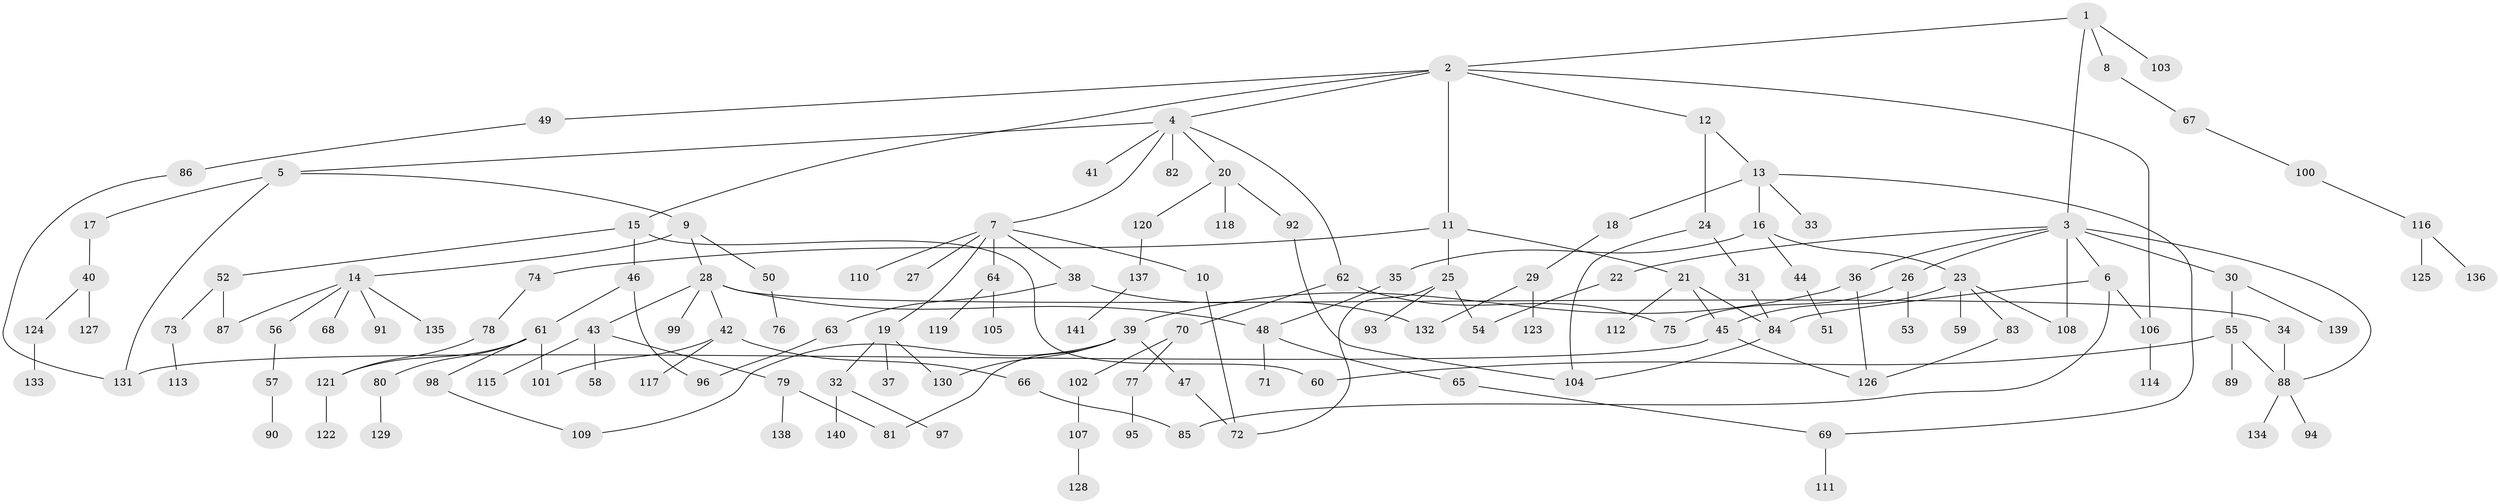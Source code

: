 // coarse degree distribution, {3: 0.20833333333333334, 7: 0.020833333333333332, 8: 0.020833333333333332, 6: 0.041666666666666664, 4: 0.08333333333333333, 2: 0.2708333333333333, 5: 0.041666666666666664, 1: 0.3125}
// Generated by graph-tools (version 1.1) at 2025/23/03/03/25 07:23:32]
// undirected, 141 vertices, 169 edges
graph export_dot {
graph [start="1"]
  node [color=gray90,style=filled];
  1;
  2;
  3;
  4;
  5;
  6;
  7;
  8;
  9;
  10;
  11;
  12;
  13;
  14;
  15;
  16;
  17;
  18;
  19;
  20;
  21;
  22;
  23;
  24;
  25;
  26;
  27;
  28;
  29;
  30;
  31;
  32;
  33;
  34;
  35;
  36;
  37;
  38;
  39;
  40;
  41;
  42;
  43;
  44;
  45;
  46;
  47;
  48;
  49;
  50;
  51;
  52;
  53;
  54;
  55;
  56;
  57;
  58;
  59;
  60;
  61;
  62;
  63;
  64;
  65;
  66;
  67;
  68;
  69;
  70;
  71;
  72;
  73;
  74;
  75;
  76;
  77;
  78;
  79;
  80;
  81;
  82;
  83;
  84;
  85;
  86;
  87;
  88;
  89;
  90;
  91;
  92;
  93;
  94;
  95;
  96;
  97;
  98;
  99;
  100;
  101;
  102;
  103;
  104;
  105;
  106;
  107;
  108;
  109;
  110;
  111;
  112;
  113;
  114;
  115;
  116;
  117;
  118;
  119;
  120;
  121;
  122;
  123;
  124;
  125;
  126;
  127;
  128;
  129;
  130;
  131;
  132;
  133;
  134;
  135;
  136;
  137;
  138;
  139;
  140;
  141;
  1 -- 2;
  1 -- 3;
  1 -- 8;
  1 -- 103;
  2 -- 4;
  2 -- 11;
  2 -- 12;
  2 -- 15;
  2 -- 49;
  2 -- 106;
  3 -- 6;
  3 -- 22;
  3 -- 26;
  3 -- 30;
  3 -- 36;
  3 -- 108;
  3 -- 88;
  4 -- 5;
  4 -- 7;
  4 -- 20;
  4 -- 41;
  4 -- 62;
  4 -- 82;
  5 -- 9;
  5 -- 17;
  5 -- 131;
  6 -- 85;
  6 -- 106;
  6 -- 84;
  7 -- 10;
  7 -- 19;
  7 -- 27;
  7 -- 38;
  7 -- 64;
  7 -- 110;
  8 -- 67;
  9 -- 14;
  9 -- 28;
  9 -- 50;
  10 -- 72;
  11 -- 21;
  11 -- 25;
  11 -- 74;
  12 -- 13;
  12 -- 24;
  13 -- 16;
  13 -- 18;
  13 -- 33;
  13 -- 69;
  14 -- 56;
  14 -- 68;
  14 -- 91;
  14 -- 135;
  14 -- 87;
  15 -- 46;
  15 -- 52;
  15 -- 60;
  16 -- 23;
  16 -- 35;
  16 -- 44;
  17 -- 40;
  18 -- 29;
  19 -- 32;
  19 -- 37;
  19 -- 130;
  20 -- 92;
  20 -- 118;
  20 -- 120;
  21 -- 112;
  21 -- 84;
  21 -- 45;
  22 -- 54;
  23 -- 45;
  23 -- 59;
  23 -- 83;
  23 -- 108;
  24 -- 31;
  24 -- 104;
  25 -- 54;
  25 -- 72;
  25 -- 93;
  26 -- 53;
  26 -- 75;
  28 -- 34;
  28 -- 42;
  28 -- 43;
  28 -- 99;
  28 -- 48;
  29 -- 123;
  29 -- 132;
  30 -- 55;
  30 -- 139;
  31 -- 84;
  32 -- 97;
  32 -- 140;
  34 -- 88;
  35 -- 48;
  36 -- 39;
  36 -- 126;
  38 -- 63;
  38 -- 132;
  39 -- 47;
  39 -- 81;
  39 -- 109;
  39 -- 130;
  40 -- 124;
  40 -- 127;
  42 -- 66;
  42 -- 117;
  42 -- 101;
  43 -- 58;
  43 -- 79;
  43 -- 115;
  44 -- 51;
  45 -- 126;
  45 -- 131;
  46 -- 61;
  46 -- 96;
  47 -- 72;
  48 -- 65;
  48 -- 71;
  49 -- 86;
  50 -- 76;
  52 -- 73;
  52 -- 87;
  55 -- 89;
  55 -- 60;
  55 -- 88;
  56 -- 57;
  57 -- 90;
  61 -- 80;
  61 -- 98;
  61 -- 101;
  61 -- 121;
  62 -- 70;
  62 -- 75;
  63 -- 96;
  64 -- 105;
  64 -- 119;
  65 -- 69;
  66 -- 85;
  67 -- 100;
  69 -- 111;
  70 -- 77;
  70 -- 102;
  73 -- 113;
  74 -- 78;
  77 -- 95;
  78 -- 121;
  79 -- 138;
  79 -- 81;
  80 -- 129;
  83 -- 126;
  84 -- 104;
  86 -- 131;
  88 -- 94;
  88 -- 134;
  92 -- 104;
  98 -- 109;
  100 -- 116;
  102 -- 107;
  106 -- 114;
  107 -- 128;
  116 -- 125;
  116 -- 136;
  120 -- 137;
  121 -- 122;
  124 -- 133;
  137 -- 141;
}
